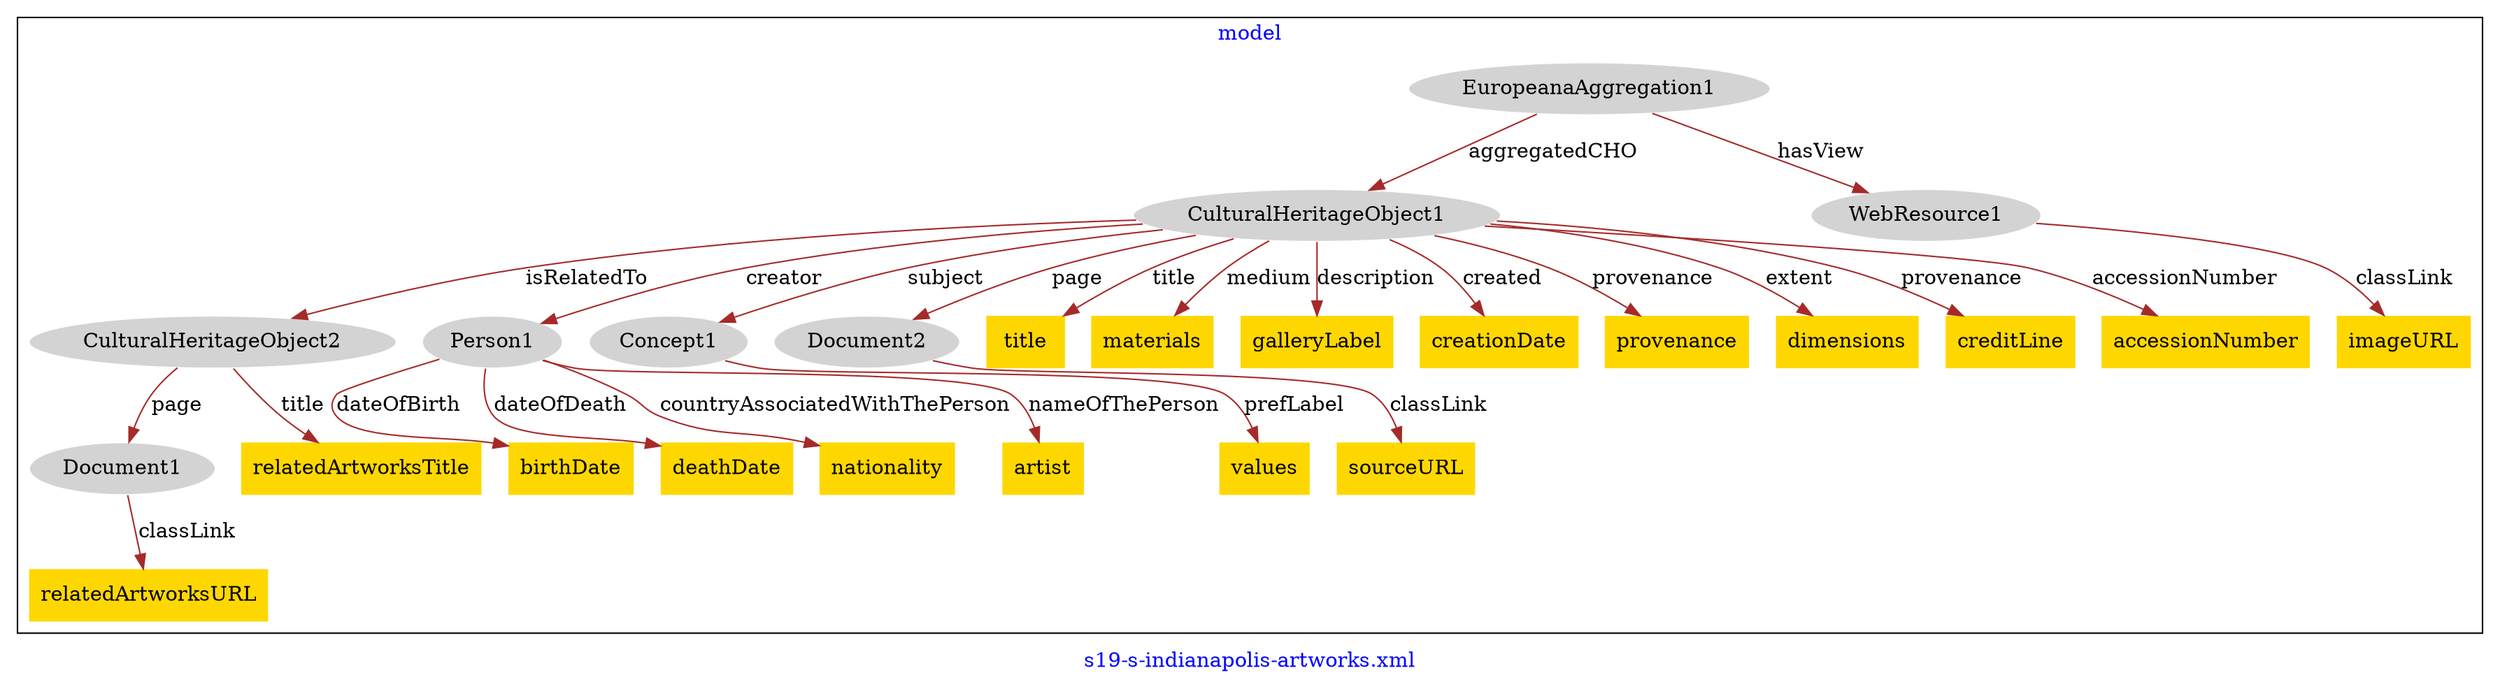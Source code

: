 digraph n0 {
fontcolor="blue"
remincross="true"
label="s19-s-indianapolis-artworks.xml"
subgraph cluster {
label="model"
n2[style="filled",color="white",fillcolor="lightgray",label="CulturalHeritageObject1"];
n3[style="filled",color="white",fillcolor="lightgray",label="CulturalHeritageObject2"];
n4[style="filled",color="white",fillcolor="lightgray",label="Person1"];
n5[style="filled",color="white",fillcolor="lightgray",label="Concept1"];
n6[style="filled",color="white",fillcolor="lightgray",label="Document2"];
n7[style="filled",color="white",fillcolor="lightgray",label="Document1"];
n8[style="filled",color="white",fillcolor="lightgray",label="EuropeanaAggregation1"];
n9[style="filled",color="white",fillcolor="lightgray",label="WebResource1"];
n10[shape="plaintext",style="filled",fillcolor="gold",label="birthDate"];
n11[shape="plaintext",style="filled",fillcolor="gold",label="title"];
n12[shape="plaintext",style="filled",fillcolor="gold",label="deathDate"];
n13[shape="plaintext",style="filled",fillcolor="gold",label="materials"];
n14[shape="plaintext",style="filled",fillcolor="gold",label="values"];
n15[shape="plaintext",style="filled",fillcolor="gold",label="nationality"];
n16[shape="plaintext",style="filled",fillcolor="gold",label="sourceURL"];
n17[shape="plaintext",style="filled",fillcolor="gold",label="galleryLabel"];
n18[shape="plaintext",style="filled",fillcolor="gold",label="creationDate"];
n19[shape="plaintext",style="filled",fillcolor="gold",label="relatedArtworksURL"];
n20[shape="plaintext",style="filled",fillcolor="gold",label="artist"];
n21[shape="plaintext",style="filled",fillcolor="gold",label="provenance"];
n22[shape="plaintext",style="filled",fillcolor="gold",label="dimensions"];
n23[shape="plaintext",style="filled",fillcolor="gold",label="creditLine"];
n24[shape="plaintext",style="filled",fillcolor="gold",label="relatedArtworksTitle"];
n25[shape="plaintext",style="filled",fillcolor="gold",label="accessionNumber"];
n26[shape="plaintext",style="filled",fillcolor="gold",label="imageURL"];
}
n2 -> n3[color="brown",fontcolor="black",label="isRelatedTo"]
n2 -> n4[color="brown",fontcolor="black",label="creator"]
n2 -> n5[color="brown",fontcolor="black",label="subject"]
n2 -> n6[color="brown",fontcolor="black",label="page"]
n3 -> n7[color="brown",fontcolor="black",label="page"]
n8 -> n2[color="brown",fontcolor="black",label="aggregatedCHO"]
n8 -> n9[color="brown",fontcolor="black",label="hasView"]
n4 -> n10[color="brown",fontcolor="black",label="dateOfBirth"]
n2 -> n11[color="brown",fontcolor="black",label="title"]
n4 -> n12[color="brown",fontcolor="black",label="dateOfDeath"]
n2 -> n13[color="brown",fontcolor="black",label="medium"]
n5 -> n14[color="brown",fontcolor="black",label="prefLabel"]
n4 -> n15[color="brown",fontcolor="black",label="countryAssociatedWithThePerson"]
n6 -> n16[color="brown",fontcolor="black",label="classLink"]
n2 -> n17[color="brown",fontcolor="black",label="description"]
n2 -> n18[color="brown",fontcolor="black",label="created"]
n7 -> n19[color="brown",fontcolor="black",label="classLink"]
n4 -> n20[color="brown",fontcolor="black",label="nameOfThePerson"]
n2 -> n21[color="brown",fontcolor="black",label="provenance"]
n2 -> n22[color="brown",fontcolor="black",label="extent"]
n2 -> n23[color="brown",fontcolor="black",label="provenance"]
n3 -> n24[color="brown",fontcolor="black",label="title"]
n2 -> n25[color="brown",fontcolor="black",label="accessionNumber"]
n9 -> n26[color="brown",fontcolor="black",label="classLink"]
}
